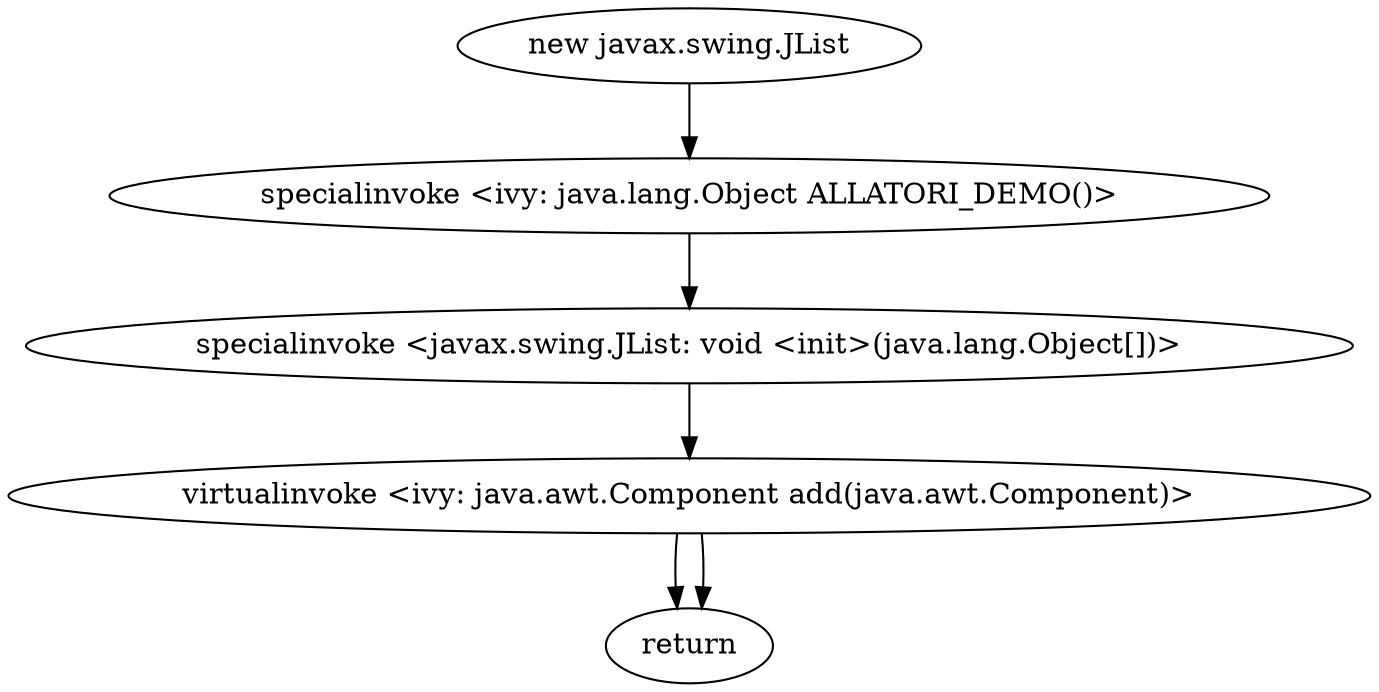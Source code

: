 digraph "" {
"new javax.swing.JList";
 "new javax.swing.JList"->"specialinvoke <ivy: java.lang.Object ALLATORI_DEMO()>";
 "specialinvoke <ivy: java.lang.Object ALLATORI_DEMO()>"->"specialinvoke <javax.swing.JList: void <init>(java.lang.Object[])>";
 "specialinvoke <javax.swing.JList: void <init>(java.lang.Object[])>"->"virtualinvoke <ivy: java.awt.Component add(java.awt.Component)>";
 "virtualinvoke <ivy: java.awt.Component add(java.awt.Component)>"->"return";
 "virtualinvoke <ivy: java.awt.Component add(java.awt.Component)>"->"return";
}
